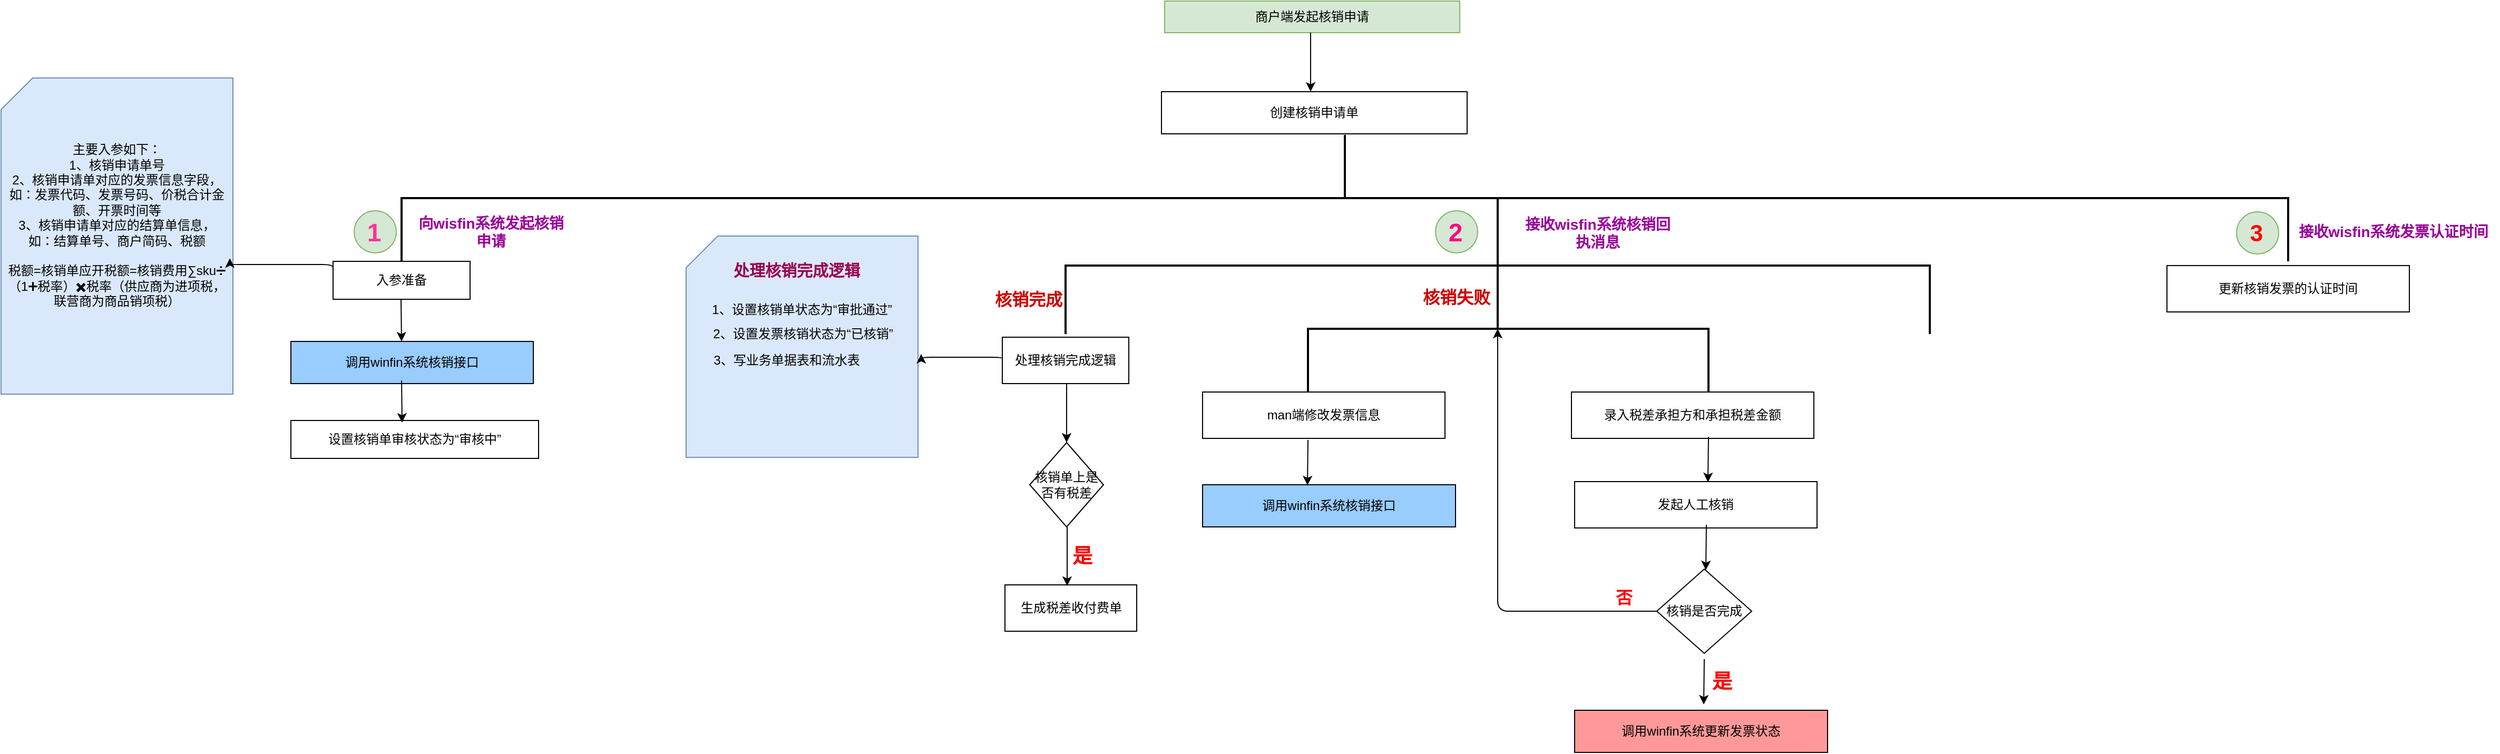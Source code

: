 <mxfile pages="1" version="11.2.1" type="github"><diagram id="kvjT74hAi-bAK9wWpIcl" name="Page-1"><mxGraphModel dx="1964" dy="762" grid="1" gridSize="10" guides="1" tooltips="1" connect="1" arrows="1" fold="1" page="1" pageScale="1" pageWidth="827" pageHeight="1169" math="0" shadow="0"><root><mxCell id="0"/><mxCell id="1" parent="0"/><mxCell id="EXh83WJojTbxtO4O4RXE-1" value="商户端发起核销申请" style="rounded=0;whiteSpace=wrap;html=1;fillColor=#d5e8d4;strokeColor=#82b366;" vertex="1" parent="1"><mxGeometry x="664" y="137" width="280" height="30" as="geometry"/></mxCell><mxCell id="EXh83WJojTbxtO4O4RXE-2" value="创建核销申请单" style="rounded=0;whiteSpace=wrap;html=1;" vertex="1" parent="1"><mxGeometry x="661" y="223" width="290" height="40" as="geometry"/></mxCell><mxCell id="EXh83WJojTbxtO4O4RXE-3" value="" style="html=1;shape=mxgraph.flowchart.annotation_2;align=left;direction=south;strokeWidth=2;" vertex="1" parent="1"><mxGeometry x="-60" y="264" width="1790" height="120" as="geometry"/></mxCell><mxCell id="EXh83WJojTbxtO4O4RXE-10" value="" style="ellipse;whiteSpace=wrap;html=1;aspect=fixed;fillColor=#d5e8d4;strokeColor=#82b366;" vertex="1" parent="1"><mxGeometry x="-105" y="336" width="40" height="40" as="geometry"/></mxCell><mxCell id="EXh83WJojTbxtO4O4RXE-11" value="&lt;font color=&quot;#FF3399&quot; size=&quot;1&quot;&gt;&lt;b style=&quot;font-size: 24px&quot;&gt;1&lt;/b&gt;&lt;/font&gt;" style="text;html=1;strokeColor=none;fillColor=none;align=center;verticalAlign=middle;whiteSpace=wrap;rounded=0;" vertex="1" parent="1"><mxGeometry x="-106" y="347" width="40" height="20" as="geometry"/></mxCell><mxCell id="EXh83WJojTbxtO4O4RXE-12" value="&lt;font style=&quot;font-size: 14px&quot; color=&quot;#990099&quot;&gt;&lt;b&gt;向wisfin系统发起核销申请&lt;/b&gt;&lt;/font&gt;" style="text;html=1;strokeColor=none;fillColor=none;align=center;verticalAlign=middle;whiteSpace=wrap;rounded=0;" vertex="1" parent="1"><mxGeometry x="-50" y="346" width="150" height="20" as="geometry"/></mxCell><mxCell id="EXh83WJojTbxtO4O4RXE-13" value="入参准备" style="rounded=0;whiteSpace=wrap;html=1;strokeWidth=1;fillColor=#FFFFFF;" vertex="1" parent="1"><mxGeometry x="-125" y="384" width="130" height="36" as="geometry"/></mxCell><mxCell id="EXh83WJojTbxtO4O4RXE-14" value="" style="shape=card;whiteSpace=wrap;html=1;strokeWidth=1;fillColor=#dae8fc;strokeColor=#6c8ebf;" vertex="1" parent="1"><mxGeometry x="-440" y="210" width="220" height="300" as="geometry"/></mxCell><mxCell id="EXh83WJojTbxtO4O4RXE-15" value="主要入参如下：&lt;br&gt;1、核销申请单号&lt;br&gt;2、核销申请单对应的发票信息字段，如：发票代码、发票号码、价税合计金额、开票时间等&lt;br&gt;3、核销申请单对应的结算单信息，如：结算单号、商户简码、税额&lt;br&gt;&lt;br&gt;税额=核销单应开税额=核销费用∑sku➗（1➕税率）✖️税率（供应商为进项税，联营商为商品销项税）&lt;br&gt;&lt;br&gt;" style="text;html=1;strokeColor=none;fillColor=none;align=center;verticalAlign=middle;whiteSpace=wrap;rounded=0;" vertex="1" parent="1"><mxGeometry x="-435" y="234" width="210" height="246" as="geometry"/></mxCell><mxCell id="EXh83WJojTbxtO4O4RXE-16" value="" style="edgeStyle=elbowEdgeStyle;elbow=vertical;endArrow=classic;html=1;entryX=1.01;entryY=0.598;entryDx=0;entryDy=0;entryPerimeter=0;exitX=0;exitY=0.25;exitDx=0;exitDy=0;" edge="1" parent="1" source="EXh83WJojTbxtO4O4RXE-13" target="EXh83WJojTbxtO4O4RXE-15"><mxGeometry width="50" height="50" relative="1" as="geometry"><mxPoint x="-180" y="460" as="sourcePoint"/><mxPoint x="-130" y="410" as="targetPoint"/></mxGeometry></mxCell><mxCell id="EXh83WJojTbxtO4O4RXE-17" value="调用winfin系统核销接口" style="rounded=0;whiteSpace=wrap;html=1;strokeWidth=1;fillColor=#99CCFF;" vertex="1" parent="1"><mxGeometry x="-165" y="460" width="230" height="40" as="geometry"/></mxCell><mxCell id="EXh83WJojTbxtO4O4RXE-19" value="" style="ellipse;whiteSpace=wrap;html=1;aspect=fixed;fillColor=#d5e8d4;strokeColor=#82b366;" vertex="1" parent="1"><mxGeometry x="921" y="336" width="40" height="40" as="geometry"/></mxCell><mxCell id="EXh83WJojTbxtO4O4RXE-20" value="&lt;font color=&quot;#FF0080&quot; size=&quot;1&quot;&gt;&lt;b style=&quot;font-size: 24px&quot;&gt;2&lt;/b&gt;&lt;/font&gt;" style="text;html=1;strokeColor=none;fillColor=none;align=center;verticalAlign=middle;whiteSpace=wrap;rounded=0;" vertex="1" parent="1"><mxGeometry x="920" y="347" width="40" height="20" as="geometry"/></mxCell><mxCell id="EXh83WJojTbxtO4O4RXE-21" value="&lt;font color=&quot;#990099&quot; size=&quot;1&quot;&gt;&lt;b style=&quot;font-size: 14px&quot;&gt;接收wisfin系统核销回执消息&lt;/b&gt;&lt;/font&gt;" style="text;html=1;strokeColor=none;fillColor=none;align=center;verticalAlign=middle;whiteSpace=wrap;rounded=0;" vertex="1" parent="1"><mxGeometry x="1000" y="347" width="150" height="20" as="geometry"/></mxCell><mxCell id="EXh83WJojTbxtO4O4RXE-22" value="设置核销单审核状态为“审核中”" style="rounded=0;whiteSpace=wrap;html=1;strokeWidth=1;fillColor=#FFFFFF;" vertex="1" parent="1"><mxGeometry x="-165" y="535" width="235" height="36" as="geometry"/></mxCell><mxCell id="EXh83WJojTbxtO4O4RXE-24" value="" style="html=1;shape=mxgraph.flowchart.annotation_2;align=left;strokeWidth=2;fillColor=#FFFFFF;direction=south;" vertex="1" parent="1"><mxGeometry x="570" y="323" width="820" height="130" as="geometry"/></mxCell><mxCell id="EXh83WJojTbxtO4O4RXE-26" value="&lt;font style=&quot;font-size: 16px&quot;&gt;&lt;b&gt;&lt;font style=&quot;font-size: 16px&quot; color=&quot;#CC0000&quot;&gt;核销完成&lt;/font&gt;&lt;/b&gt;&lt;/font&gt;" style="text;html=1;strokeColor=none;fillColor=none;align=center;verticalAlign=middle;whiteSpace=wrap;rounded=0;" vertex="1" parent="1"><mxGeometry x="490" y="410" width="90" height="20" as="geometry"/></mxCell><mxCell id="EXh83WJojTbxtO4O4RXE-27" value="处理核销完成逻辑" style="rounded=0;whiteSpace=wrap;html=1;strokeWidth=1;fillColor=#FFFFFF;" vertex="1" parent="1"><mxGeometry x="510" y="456" width="120" height="44" as="geometry"/></mxCell><mxCell id="EXh83WJojTbxtO4O4RXE-29" value="核销单上是否有税差" style="rhombus;whiteSpace=wrap;html=1;strokeWidth=1;fillColor=#FFFFFF;" vertex="1" parent="1"><mxGeometry x="536" y="556" width="70" height="80" as="geometry"/></mxCell><mxCell id="EXh83WJojTbxtO4O4RXE-30" value="生成税差收付费单" style="rounded=0;whiteSpace=wrap;html=1;strokeWidth=1;fillColor=#FFFFFF;" vertex="1" parent="1"><mxGeometry x="512.5" y="691" width="125" height="44" as="geometry"/></mxCell><mxCell id="EXh83WJojTbxtO4O4RXE-33" value="" style="shape=card;whiteSpace=wrap;html=1;strokeWidth=1;fillColor=#dae8fc;strokeColor=#6c8ebf;" vertex="1" parent="1"><mxGeometry x="210" y="360" width="220" height="210" as="geometry"/></mxCell><mxCell id="EXh83WJojTbxtO4O4RXE-34" value="&lt;font style=&quot;font-size: 15px&quot;&gt;&lt;b&gt;&lt;font style=&quot;font-size: 15px&quot; color=&quot;#99004D&quot;&gt;处理核销完成逻辑&lt;/font&gt;&lt;/b&gt;&lt;/font&gt;" style="text;html=1;strokeColor=none;fillColor=none;align=center;verticalAlign=middle;whiteSpace=wrap;rounded=0;" vertex="1" parent="1"><mxGeometry x="250" y="382" width="130" height="20" as="geometry"/></mxCell><mxCell id="EXh83WJojTbxtO4O4RXE-35" value="1、设置核销单状态为“审批通过”" style="text;html=1;strokeColor=none;fillColor=none;align=center;verticalAlign=middle;whiteSpace=wrap;rounded=0;" vertex="1" parent="1"><mxGeometry x="220" y="420" width="200" height="20" as="geometry"/></mxCell><mxCell id="EXh83WJojTbxtO4O4RXE-36" value="2、设置发票核销状态为“已核销”" style="text;html=1;strokeColor=none;fillColor=none;align=center;verticalAlign=middle;whiteSpace=wrap;rounded=0;" vertex="1" parent="1"><mxGeometry x="221" y="443" width="200" height="20" as="geometry"/></mxCell><mxCell id="EXh83WJojTbxtO4O4RXE-37" value="3、写业务单据表和流水表" style="text;html=1;strokeColor=none;fillColor=none;align=center;verticalAlign=middle;whiteSpace=wrap;rounded=0;" vertex="1" parent="1"><mxGeometry x="190" y="468" width="231" height="20" as="geometry"/></mxCell><mxCell id="EXh83WJojTbxtO4O4RXE-38" value="" style="edgeStyle=elbowEdgeStyle;elbow=vertical;endArrow=classic;html=1;entryX=1.014;entryY=0.533;entryDx=0;entryDy=0;entryPerimeter=0;exitX=0;exitY=0.5;exitDx=0;exitDy=0;" edge="1" parent="1" source="EXh83WJojTbxtO4O4RXE-27" target="EXh83WJojTbxtO4O4RXE-33"><mxGeometry width="50" height="50" relative="1" as="geometry"><mxPoint x="540" y="530" as="sourcePoint"/><mxPoint x="490" y="480" as="targetPoint"/></mxGeometry></mxCell><mxCell id="EXh83WJojTbxtO4O4RXE-39" value="" style="endArrow=classic;html=1;" edge="1" parent="1"><mxGeometry width="50" height="50" relative="1" as="geometry"><mxPoint x="-60.5" y="420" as="sourcePoint"/><mxPoint x="-60" y="460" as="targetPoint"/></mxGeometry></mxCell><mxCell id="EXh83WJojTbxtO4O4RXE-40" value="" style="endArrow=classic;html=1;" edge="1" parent="1"><mxGeometry width="50" height="50" relative="1" as="geometry"><mxPoint x="-60" y="497" as="sourcePoint"/><mxPoint x="-59.5" y="537" as="targetPoint"/></mxGeometry></mxCell><mxCell id="EXh83WJojTbxtO4O4RXE-41" value="" style="endArrow=classic;html=1;entryX=0.5;entryY=0;entryDx=0;entryDy=0;" edge="1" parent="1" target="EXh83WJojTbxtO4O4RXE-29"><mxGeometry width="50" height="50" relative="1" as="geometry"><mxPoint x="571" y="500" as="sourcePoint"/><mxPoint x="571.5" y="540" as="targetPoint"/></mxGeometry></mxCell><mxCell id="EXh83WJojTbxtO4O4RXE-42" value="" style="endArrow=classic;html=1;entryX=0.5;entryY=0;entryDx=0;entryDy=0;" edge="1" parent="1"><mxGeometry width="50" height="50" relative="1" as="geometry"><mxPoint x="571.5" y="636" as="sourcePoint"/><mxPoint x="571.5" y="692" as="targetPoint"/></mxGeometry></mxCell><mxCell id="EXh83WJojTbxtO4O4RXE-43" value="&lt;font style=&quot;font-size: 19px&quot;&gt;&lt;b&gt;&lt;font style=&quot;font-size: 19px&quot; color=&quot;#FF0000&quot;&gt;是&lt;/font&gt;&lt;/b&gt;&lt;/font&gt;" style="text;html=1;strokeColor=none;fillColor=none;align=center;verticalAlign=middle;whiteSpace=wrap;rounded=0;" vertex="1" parent="1"><mxGeometry x="566" y="653.5" width="40" height="20" as="geometry"/></mxCell><mxCell id="EXh83WJojTbxtO4O4RXE-44" value="" style="line;strokeWidth=2;direction=south;html=1;fillColor=#FFFFFF;" vertex="1" parent="1"><mxGeometry x="975" y="388" width="10" height="60" as="geometry"/></mxCell><mxCell id="EXh83WJojTbxtO4O4RXE-45" value="&lt;font style=&quot;font-size: 16px&quot;&gt;&lt;b&gt;&lt;font style=&quot;font-size: 16px&quot; color=&quot;#CC0000&quot;&gt;核销失败&lt;/font&gt;&lt;/b&gt;&lt;/font&gt;" style="text;html=1;strokeColor=none;fillColor=none;align=center;verticalAlign=middle;whiteSpace=wrap;rounded=0;" vertex="1" parent="1"><mxGeometry x="896" y="408" width="90" height="20" as="geometry"/></mxCell><mxCell id="EXh83WJojTbxtO4O4RXE-47" value="" style="shape=partialRectangle;whiteSpace=wrap;html=1;bottom=1;right=1;left=1;top=0;fillColor=none;routingCenterX=-0.5;strokeWidth=2;direction=west;" vertex="1" parent="1"><mxGeometry x="800" y="448" width="380" height="60" as="geometry"/></mxCell><mxCell id="EXh83WJojTbxtO4O4RXE-48" value="" style="endArrow=classic;html=1;entryX=0.5;entryY=0;entryDx=0;entryDy=0;" edge="1" parent="1"><mxGeometry width="50" height="50" relative="1" as="geometry"><mxPoint x="802.5" y="167" as="sourcePoint"/><mxPoint x="802.5" y="223" as="targetPoint"/></mxGeometry></mxCell><mxCell id="EXh83WJojTbxtO4O4RXE-50" value="man端修改发票信息" style="rounded=0;whiteSpace=wrap;html=1;strokeWidth=1;fillColor=#FFFFFF;" vertex="1" parent="1"><mxGeometry x="700" y="508" width="230" height="44" as="geometry"/></mxCell><mxCell id="EXh83WJojTbxtO4O4RXE-51" value="调用winfin系统核销接口" style="rounded=0;whiteSpace=wrap;html=1;strokeWidth=1;fillColor=#99CCFF;" vertex="1" parent="1"><mxGeometry x="700" y="596" width="240" height="40" as="geometry"/></mxCell><mxCell id="EXh83WJojTbxtO4O4RXE-52" value="" style="endArrow=classic;html=1;entryX=0.5;entryY=0;entryDx=0;entryDy=0;" edge="1" parent="1"><mxGeometry width="50" height="50" relative="1" as="geometry"><mxPoint x="800" y="553.5" as="sourcePoint"/><mxPoint x="799.5" y="596.5" as="targetPoint"/></mxGeometry></mxCell><mxCell id="EXh83WJojTbxtO4O4RXE-53" value="录入税差承担方和承担税差金额" style="rounded=0;whiteSpace=wrap;html=1;strokeWidth=1;fillColor=#FFFFFF;" vertex="1" parent="1"><mxGeometry x="1050" y="508" width="230" height="44" as="geometry"/></mxCell><mxCell id="EXh83WJojTbxtO4O4RXE-54" value="发起人工核销" style="rounded=0;whiteSpace=wrap;html=1;strokeWidth=1;fillColor=#FFFFFF;" vertex="1" parent="1"><mxGeometry x="1053" y="593" width="230" height="44" as="geometry"/></mxCell><mxCell id="EXh83WJojTbxtO4O4RXE-55" value="" style="endArrow=classic;html=1;entryX=0.5;entryY=0;entryDx=0;entryDy=0;" edge="1" parent="1"><mxGeometry width="50" height="50" relative="1" as="geometry"><mxPoint x="1180" y="550.5" as="sourcePoint"/><mxPoint x="1179.5" y="593.5" as="targetPoint"/></mxGeometry></mxCell><mxCell id="EXh83WJojTbxtO4O4RXE-56" value="核销是否完成" style="rhombus;whiteSpace=wrap;html=1;strokeWidth=1;fillColor=#FFFFFF;" vertex="1" parent="1"><mxGeometry x="1131" y="676" width="90" height="80" as="geometry"/></mxCell><mxCell id="EXh83WJojTbxtO4O4RXE-57" value="" style="endArrow=classic;html=1;entryX=0.5;entryY=0;entryDx=0;entryDy=0;" edge="1" parent="1"><mxGeometry width="50" height="50" relative="1" as="geometry"><mxPoint x="1178" y="634" as="sourcePoint"/><mxPoint x="1177.5" y="677" as="targetPoint"/></mxGeometry></mxCell><mxCell id="EXh83WJojTbxtO4O4RXE-58" value="调用winfin系统更新发票状态" style="rounded=0;whiteSpace=wrap;html=1;strokeWidth=1;fillColor=#FF9999;" vertex="1" parent="1"><mxGeometry x="1053" y="810" width="240" height="40" as="geometry"/></mxCell><mxCell id="EXh83WJojTbxtO4O4RXE-59" value="" style="endArrow=classic;html=1;entryX=0.5;entryY=0;entryDx=0;entryDy=0;" edge="1" parent="1"><mxGeometry width="50" height="50" relative="1" as="geometry"><mxPoint x="1176" y="761.5" as="sourcePoint"/><mxPoint x="1175.5" y="804.5" as="targetPoint"/></mxGeometry></mxCell><mxCell id="EXh83WJojTbxtO4O4RXE-60" value="&lt;font style=&quot;font-size: 19px&quot;&gt;&lt;b&gt;&lt;font style=&quot;font-size: 19px&quot; color=&quot;#FF0000&quot;&gt;是&lt;/font&gt;&lt;/b&gt;&lt;/font&gt;" style="text;html=1;strokeColor=none;fillColor=none;align=center;verticalAlign=middle;whiteSpace=wrap;rounded=0;" vertex="1" parent="1"><mxGeometry x="1173" y="773" width="40" height="20" as="geometry"/></mxCell><mxCell id="EXh83WJojTbxtO4O4RXE-61" value="" style="edgeStyle=elbowEdgeStyle;elbow=vertical;endArrow=classic;html=1;exitX=0;exitY=0.5;exitDx=0;exitDy=0;entryX=1;entryY=0.5;entryDx=0;entryDy=0;entryPerimeter=0;" edge="1" parent="1" source="EXh83WJojTbxtO4O4RXE-56" target="EXh83WJojTbxtO4O4RXE-44"><mxGeometry width="50" height="50" relative="1" as="geometry"><mxPoint x="1290" y="740" as="sourcePoint"/><mxPoint x="1340" y="690" as="targetPoint"/><Array as="points"><mxPoint x="980" y="716"/></Array></mxGeometry></mxCell><mxCell id="EXh83WJojTbxtO4O4RXE-62" value="&lt;font style=&quot;font-size: 16px&quot; color=&quot;#FF0000&quot;&gt;&lt;b&gt;否&lt;/b&gt;&lt;/font&gt;" style="text;html=1;strokeColor=none;fillColor=none;align=center;verticalAlign=middle;whiteSpace=wrap;rounded=0;" vertex="1" parent="1"><mxGeometry x="1080" y="693" width="40" height="20" as="geometry"/></mxCell><mxCell id="EXh83WJojTbxtO4O4RXE-63" value="" style="ellipse;whiteSpace=wrap;html=1;aspect=fixed;fillColor=#d5e8d4;strokeColor=#82b366;" vertex="1" parent="1"><mxGeometry x="1681" y="337" width="40" height="40" as="geometry"/></mxCell><mxCell id="EXh83WJojTbxtO4O4RXE-64" value="&lt;font color=&quot;#FF0000&quot; size=&quot;1&quot;&gt;&lt;b style=&quot;font-size: 22px&quot;&gt;3&lt;/b&gt;&lt;/font&gt;" style="text;html=1;strokeColor=none;fillColor=none;align=center;verticalAlign=middle;whiteSpace=wrap;rounded=0;" vertex="1" parent="1"><mxGeometry x="1680" y="348" width="40" height="20" as="geometry"/></mxCell><mxCell id="EXh83WJojTbxtO4O4RXE-65" value="&lt;font color=&quot;#990099&quot; size=&quot;1&quot;&gt;&lt;b style=&quot;font-size: 14px&quot;&gt;接收wisfin系统发票认证时间&lt;/b&gt;&lt;/font&gt;" style="text;html=1;strokeColor=none;fillColor=none;align=center;verticalAlign=middle;whiteSpace=wrap;rounded=0;" vertex="1" parent="1"><mxGeometry x="1730" y="346" width="200" height="20" as="geometry"/></mxCell><mxCell id="EXh83WJojTbxtO4O4RXE-67" value="更新核销发票的认证时间" style="rounded=0;whiteSpace=wrap;html=1;strokeWidth=1;fillColor=#FFFFFF;" vertex="1" parent="1"><mxGeometry x="1615" y="388" width="230" height="44" as="geometry"/></mxCell></root></mxGraphModel></diagram></mxfile>